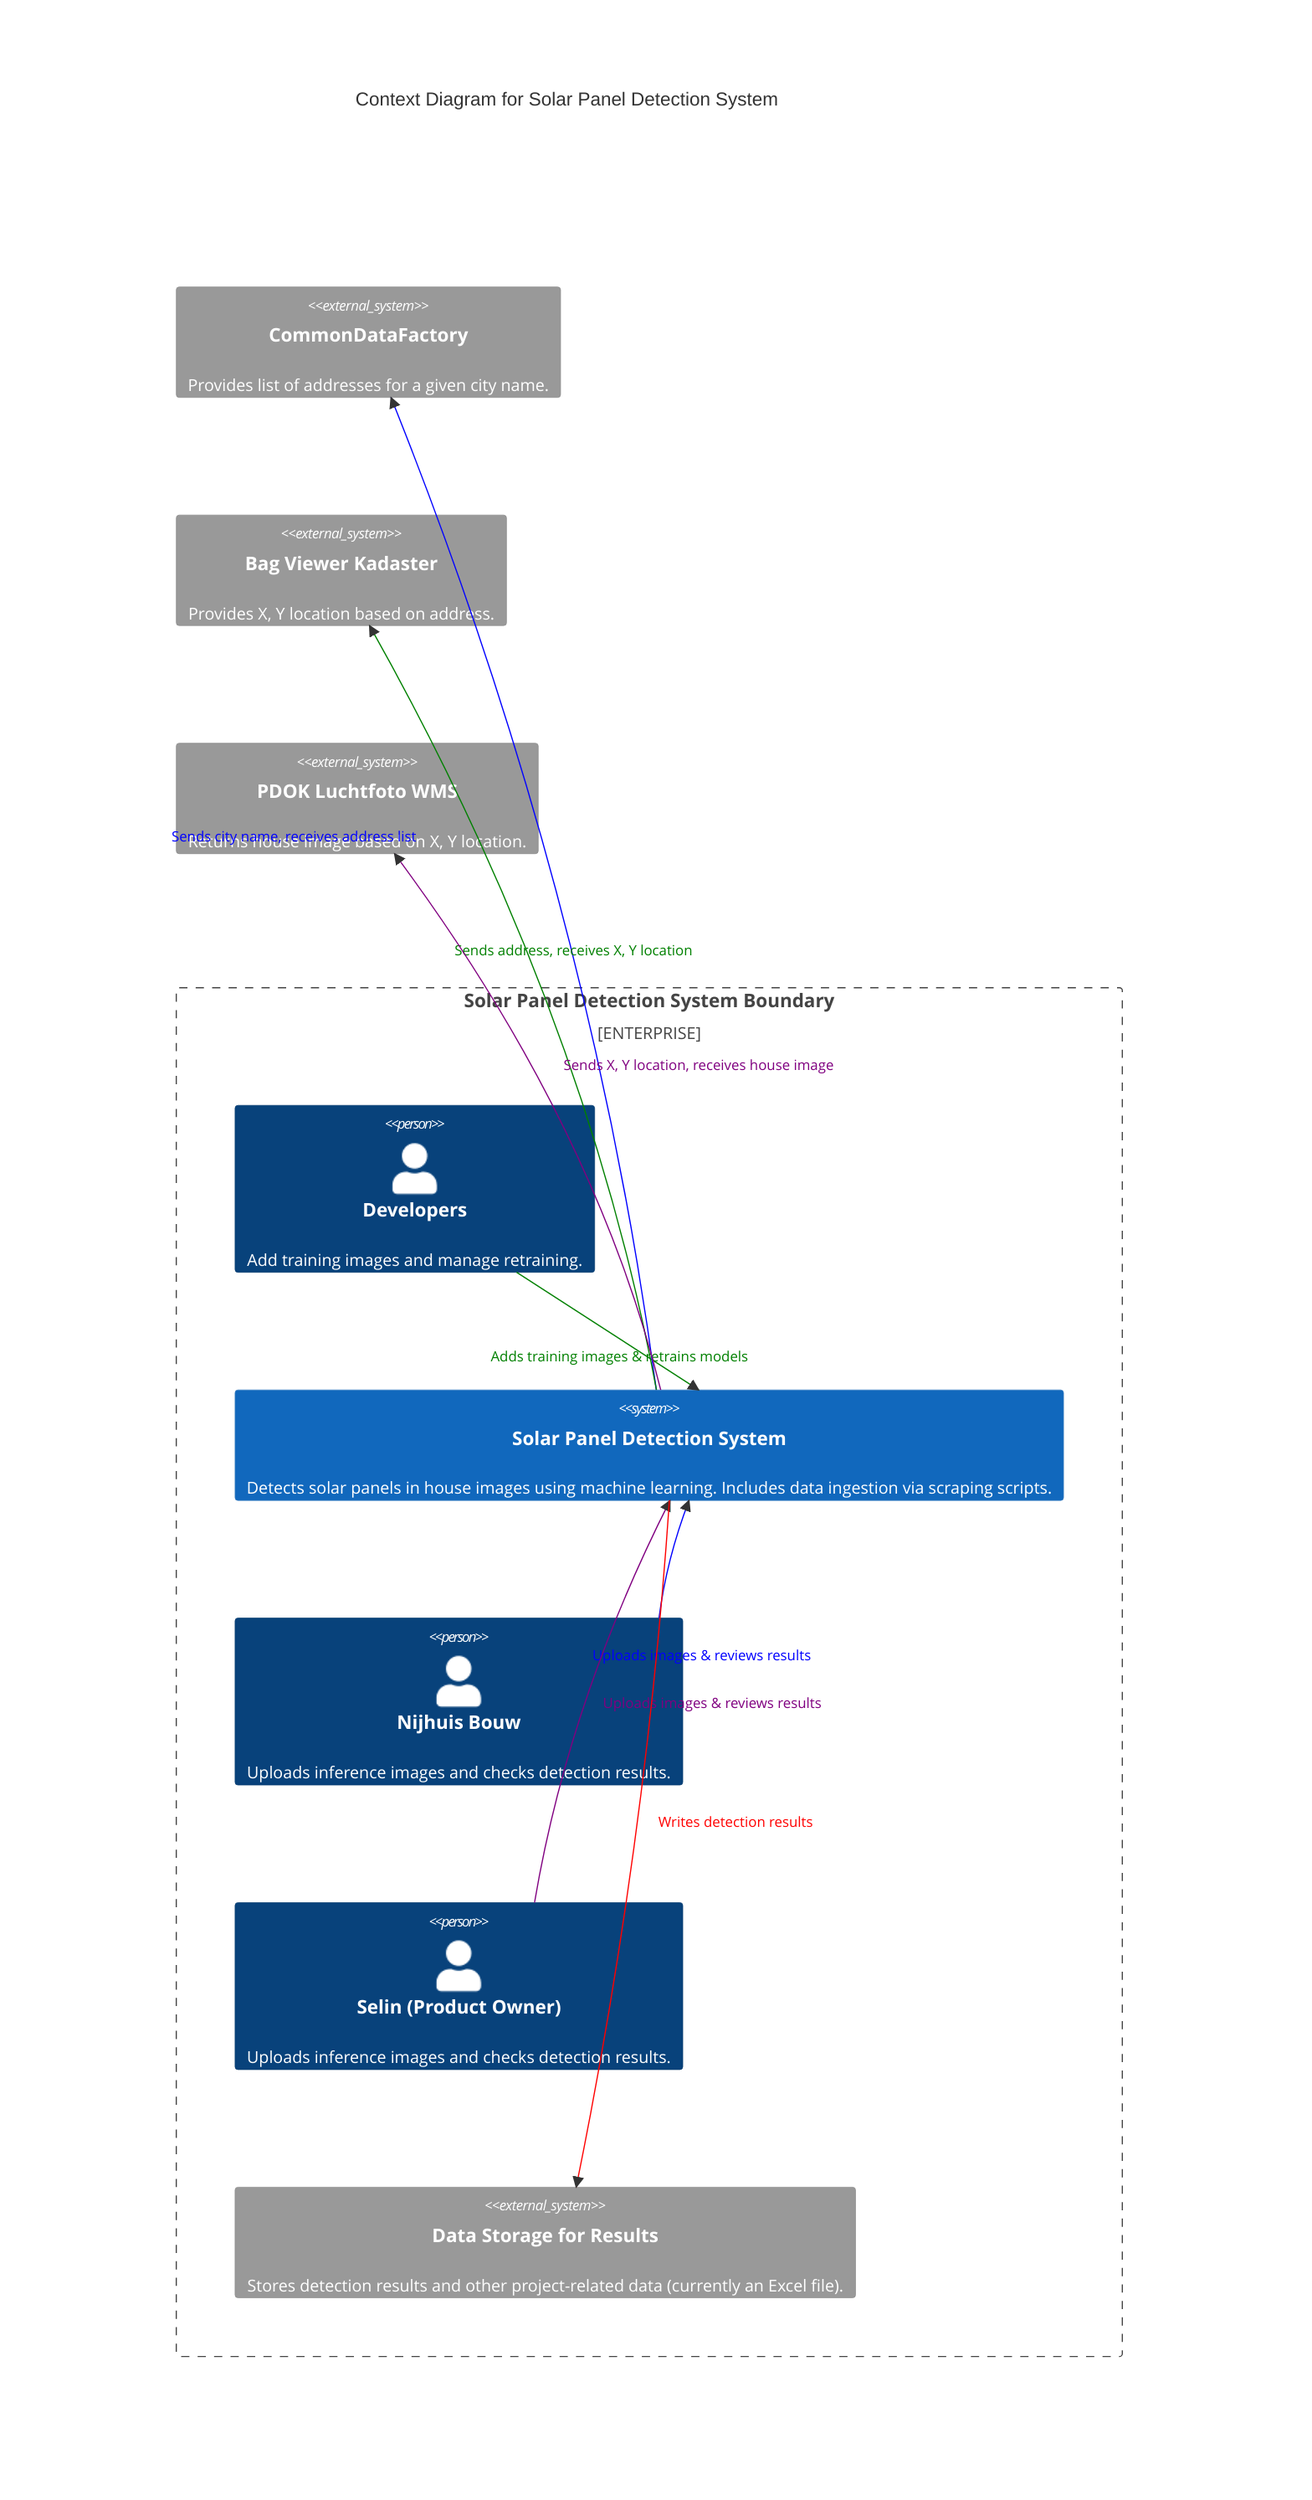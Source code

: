 C4Context
title Context Diagram for Solar Panel Detection System

Enterprise_Boundary(b1, "Solar Panel Detection System Boundary") {

    
    Person(dev, "Developers", "Add training images and manage retraining.")
    System(spds, "Solar Panel Detection System", "Detects solar panels in house images using machine learning. Includes data ingestion via scraping scripts.")
    Person(client, "Nijhuis Bouw", "Uploads inference images and checks detection results.")
    Person(po, "Selin (Product Owner)", "Uploads inference images and checks detection results.")
    System_Ext(data_storage, "Data Storage for Results", "Stores detection results and other project-related data (currently an Excel file).")

}

System_Ext(commondata, "CommonDataFactory", "Provides list of addresses for a given city name.")
System_Ext(kadaster, "Bag Viewer Kadaster", "Provides X, Y location based on address.")
System_Ext(pdok, "PDOK Luchtfoto WMS", "Returns house image based on X, Y location.")

Rel(dev, spds, "Adds training images & retrains models")
Rel(client, spds, "Uploads images & reviews results")
Rel(po, spds, "Uploads images & reviews results")


Rel(spds, commondata, "Sends city name, receives address list")
Rel(spds, kadaster, "Sends address, receives X, Y location")
Rel(spds, pdok, "Sends X, Y location, receives house image")

Rel(spds, data_storage, "Writes detection results")


UpdateLayoutConfig($c4ShapeInRow="3", $c4BoundaryInRow="1")

UpdateRelStyle(dev, spds, $textColor="green", $lineColor="green", $offsetY="20", $offsetX="-100")
UpdateRelStyle(client, spds, $textColor="blue", $lineColor="blue", $offsetY="80", $offsetX="-70")
UpdateRelStyle(po, spds, $textColor="purple", $lineColor="purple", $offsetY="0", $offsetX="0")

UpdateRelStyle(spds, commondata, $textColor="blue", $lineColor="blue", $offsetX="-300", $offsetY="-50")
UpdateRelStyle(spds, kadaster, $textColor="green", $lineColor="green", $offsetX="-50", $offsetY="-50")
UpdateRelStyle(spds, pdok, $textColor="purple", $lineColor="purple", $offsetX="30", $offsetY="-50")
UpdateRelStyle(spds, data_storage, $textColor="red", $lineColor="red", $offsetY="-20", $offsetX="30")